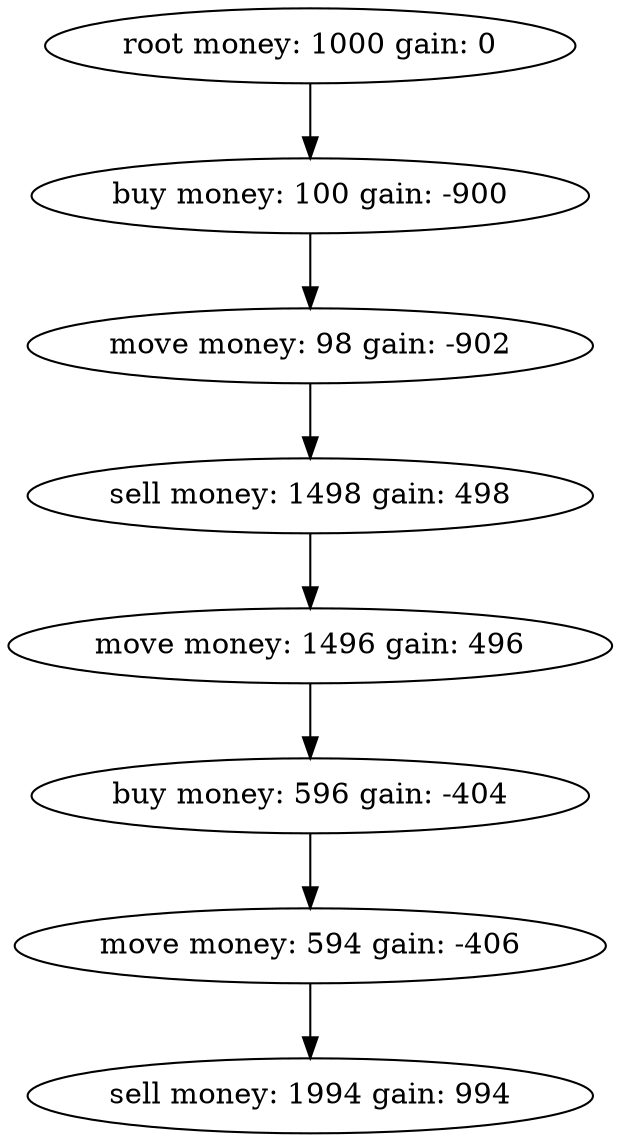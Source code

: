 // tree graph
digraph tree_graph {
	<__main__.Node object at 0x7f7614461540> [label="root money: 1000 gain: 0"]
	<__main__.Node object at 0x7f76144615d0> [label="buy money: 100 gain: -900"]
	<__main__.Node object at 0x7f7614461540> -> <__main__.Node object at 0x7f76144615d0>
	<__main__.Node object at 0x7f7614461720> [label="move money: 98 gain: -902"]
	<__main__.Node object at 0x7f76144615d0> -> <__main__.Node object at 0x7f7614461720>
	<__main__.Node object at 0x7f7614461c60> [label="sell money: 1498 gain: 498"]
	<__main__.Node object at 0x7f7614461720> -> <__main__.Node object at 0x7f7614461c60>
	<__main__.Node object at 0x7f7614463400> [label="move money: 1496 gain: 496"]
	<__main__.Node object at 0x7f7614461c60> -> <__main__.Node object at 0x7f7614463400>
	<__main__.Node object at 0x7f76144dde70> [label="buy money: 596 gain: -404"]
	<__main__.Node object at 0x7f7614463400> -> <__main__.Node object at 0x7f76144dde70>
	<__main__.Node object at 0x7f76142bb0d0> [label="move money: 594 gain: -406"]
	<__main__.Node object at 0x7f76144dde70> -> <__main__.Node object at 0x7f76142bb0d0>
	<__main__.Node object at 0x7f761395c1c0> [label="sell money: 1994 gain: 994"]
	<__main__.Node object at 0x7f76142bb0d0> -> <__main__.Node object at 0x7f761395c1c0>
}
